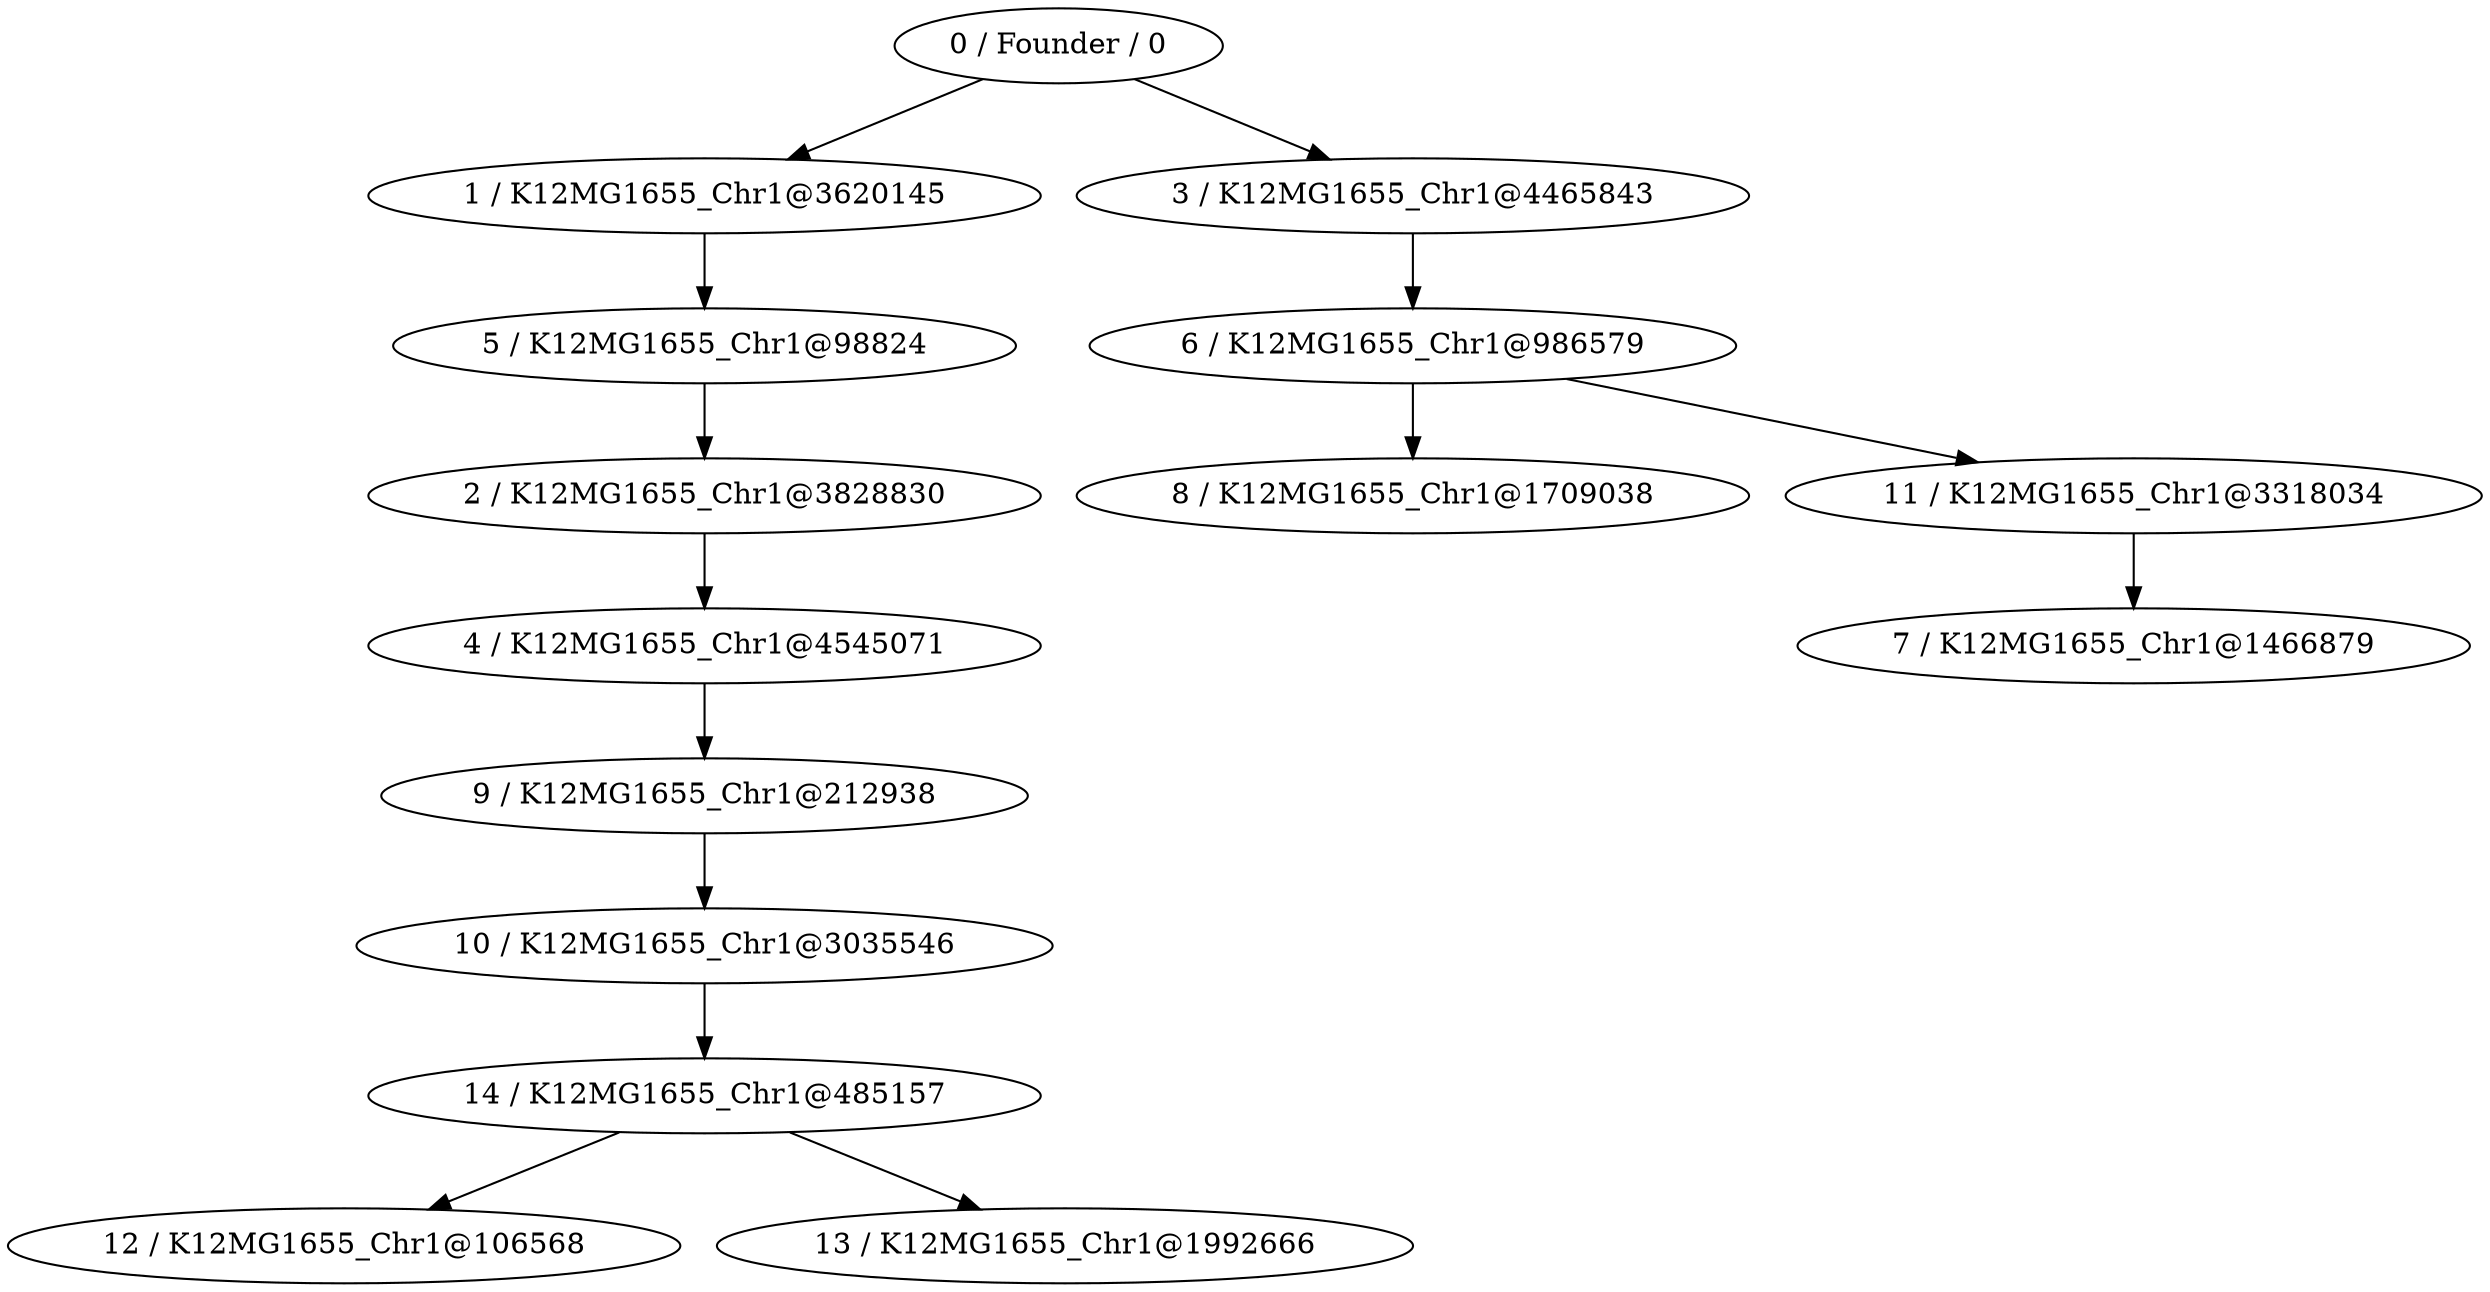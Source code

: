 digraph {
	0 [label="0 / Founder / 0"]
	node [fillcolor=white style=filled]
	1 [label="1 / K12MG1655_Chr1@3620145"]
	node [fillcolor=white style=filled]
	2 [label="2 / K12MG1655_Chr1@3828830"]
	node [fillcolor=white style=filled]
	3 [label="3 / K12MG1655_Chr1@4465843"]
	node [fillcolor=white style=filled]
	4 [label="4 / K12MG1655_Chr1@4545071"]
	node [fillcolor=white style=filled]
	5 [label="5 / K12MG1655_Chr1@98824"]
	node [fillcolor=white style=filled]
	6 [label="6 / K12MG1655_Chr1@986579"]
	node [fillcolor=white style=filled]
	7 [label="7 / K12MG1655_Chr1@1466879"]
	node [fillcolor=white style=filled]
	8 [label="8 / K12MG1655_Chr1@1709038"]
	node [fillcolor=white style=filled]
	9 [label="9 / K12MG1655_Chr1@212938"]
	node [fillcolor=white style=filled]
	10 [label="10 / K12MG1655_Chr1@3035546"]
	node [fillcolor=white style=filled]
	11 [label="11 / K12MG1655_Chr1@3318034"]
	node [fillcolor=white style=filled]
	12 [label="12 / K12MG1655_Chr1@106568"]
	node [fillcolor=white style=filled]
	13 [label="13 / K12MG1655_Chr1@1992666"]
	node [fillcolor=white style=filled]
	14 [label="14 / K12MG1655_Chr1@485157"]
	0 -> 1
	5 -> 2
	0 -> 3
	2 -> 4
	1 -> 5
	3 -> 6
	11 -> 7
	6 -> 8
	4 -> 9
	9 -> 10
	6 -> 11
	14 -> 12
	14 -> 13
	10 -> 14
}